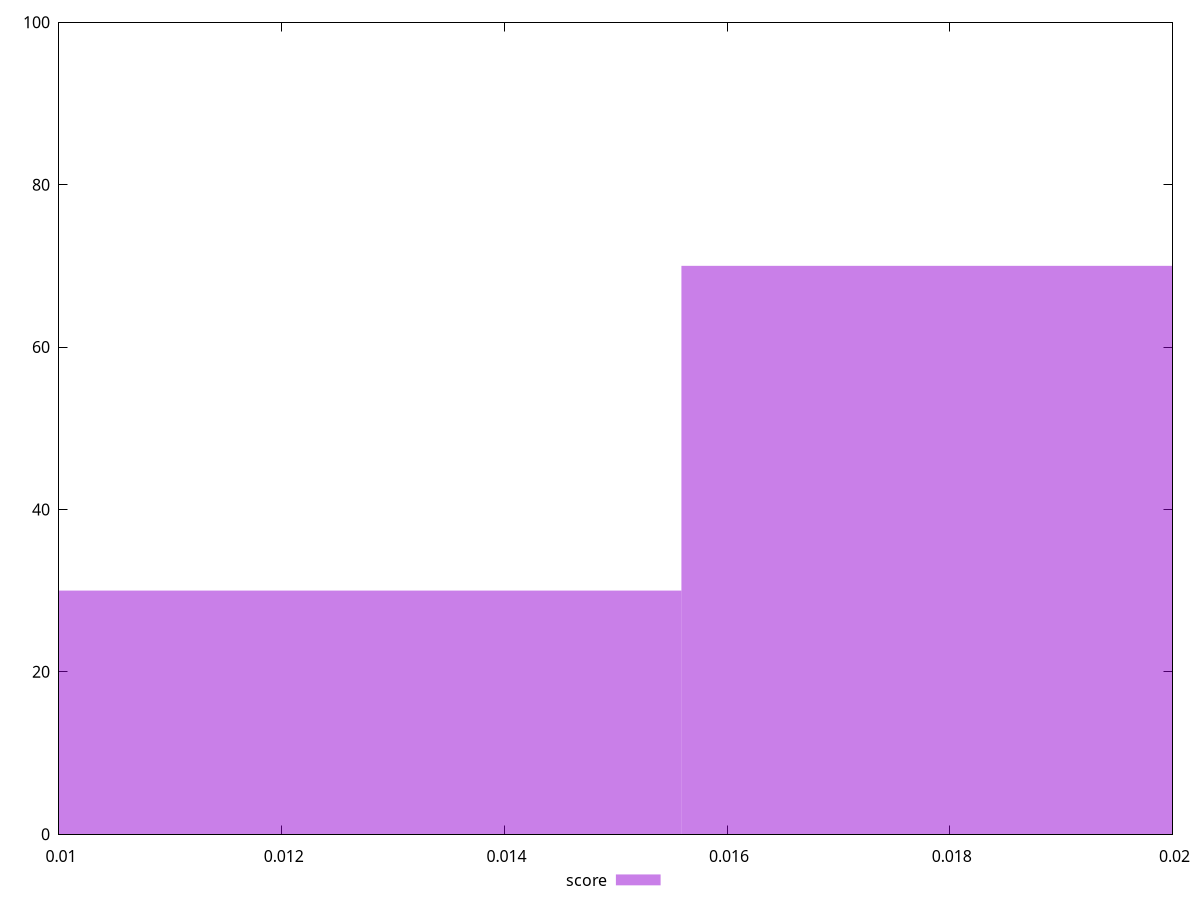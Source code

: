 reset

$score <<EOF
0.010393150358309055 30
0.02078630071661811 70
EOF

set key outside below
set boxwidth 0.010393150358309055
set xrange [0.01:0.02]
set yrange [0:100]
set trange [0:100]
set style fill transparent solid 0.5 noborder
set terminal svg size 640, 490 enhanced background rgb 'white'
set output "reprap/cumulative-layout-shift/samples/pages/score/histogram.svg"

plot $score title "score" with boxes

reset
